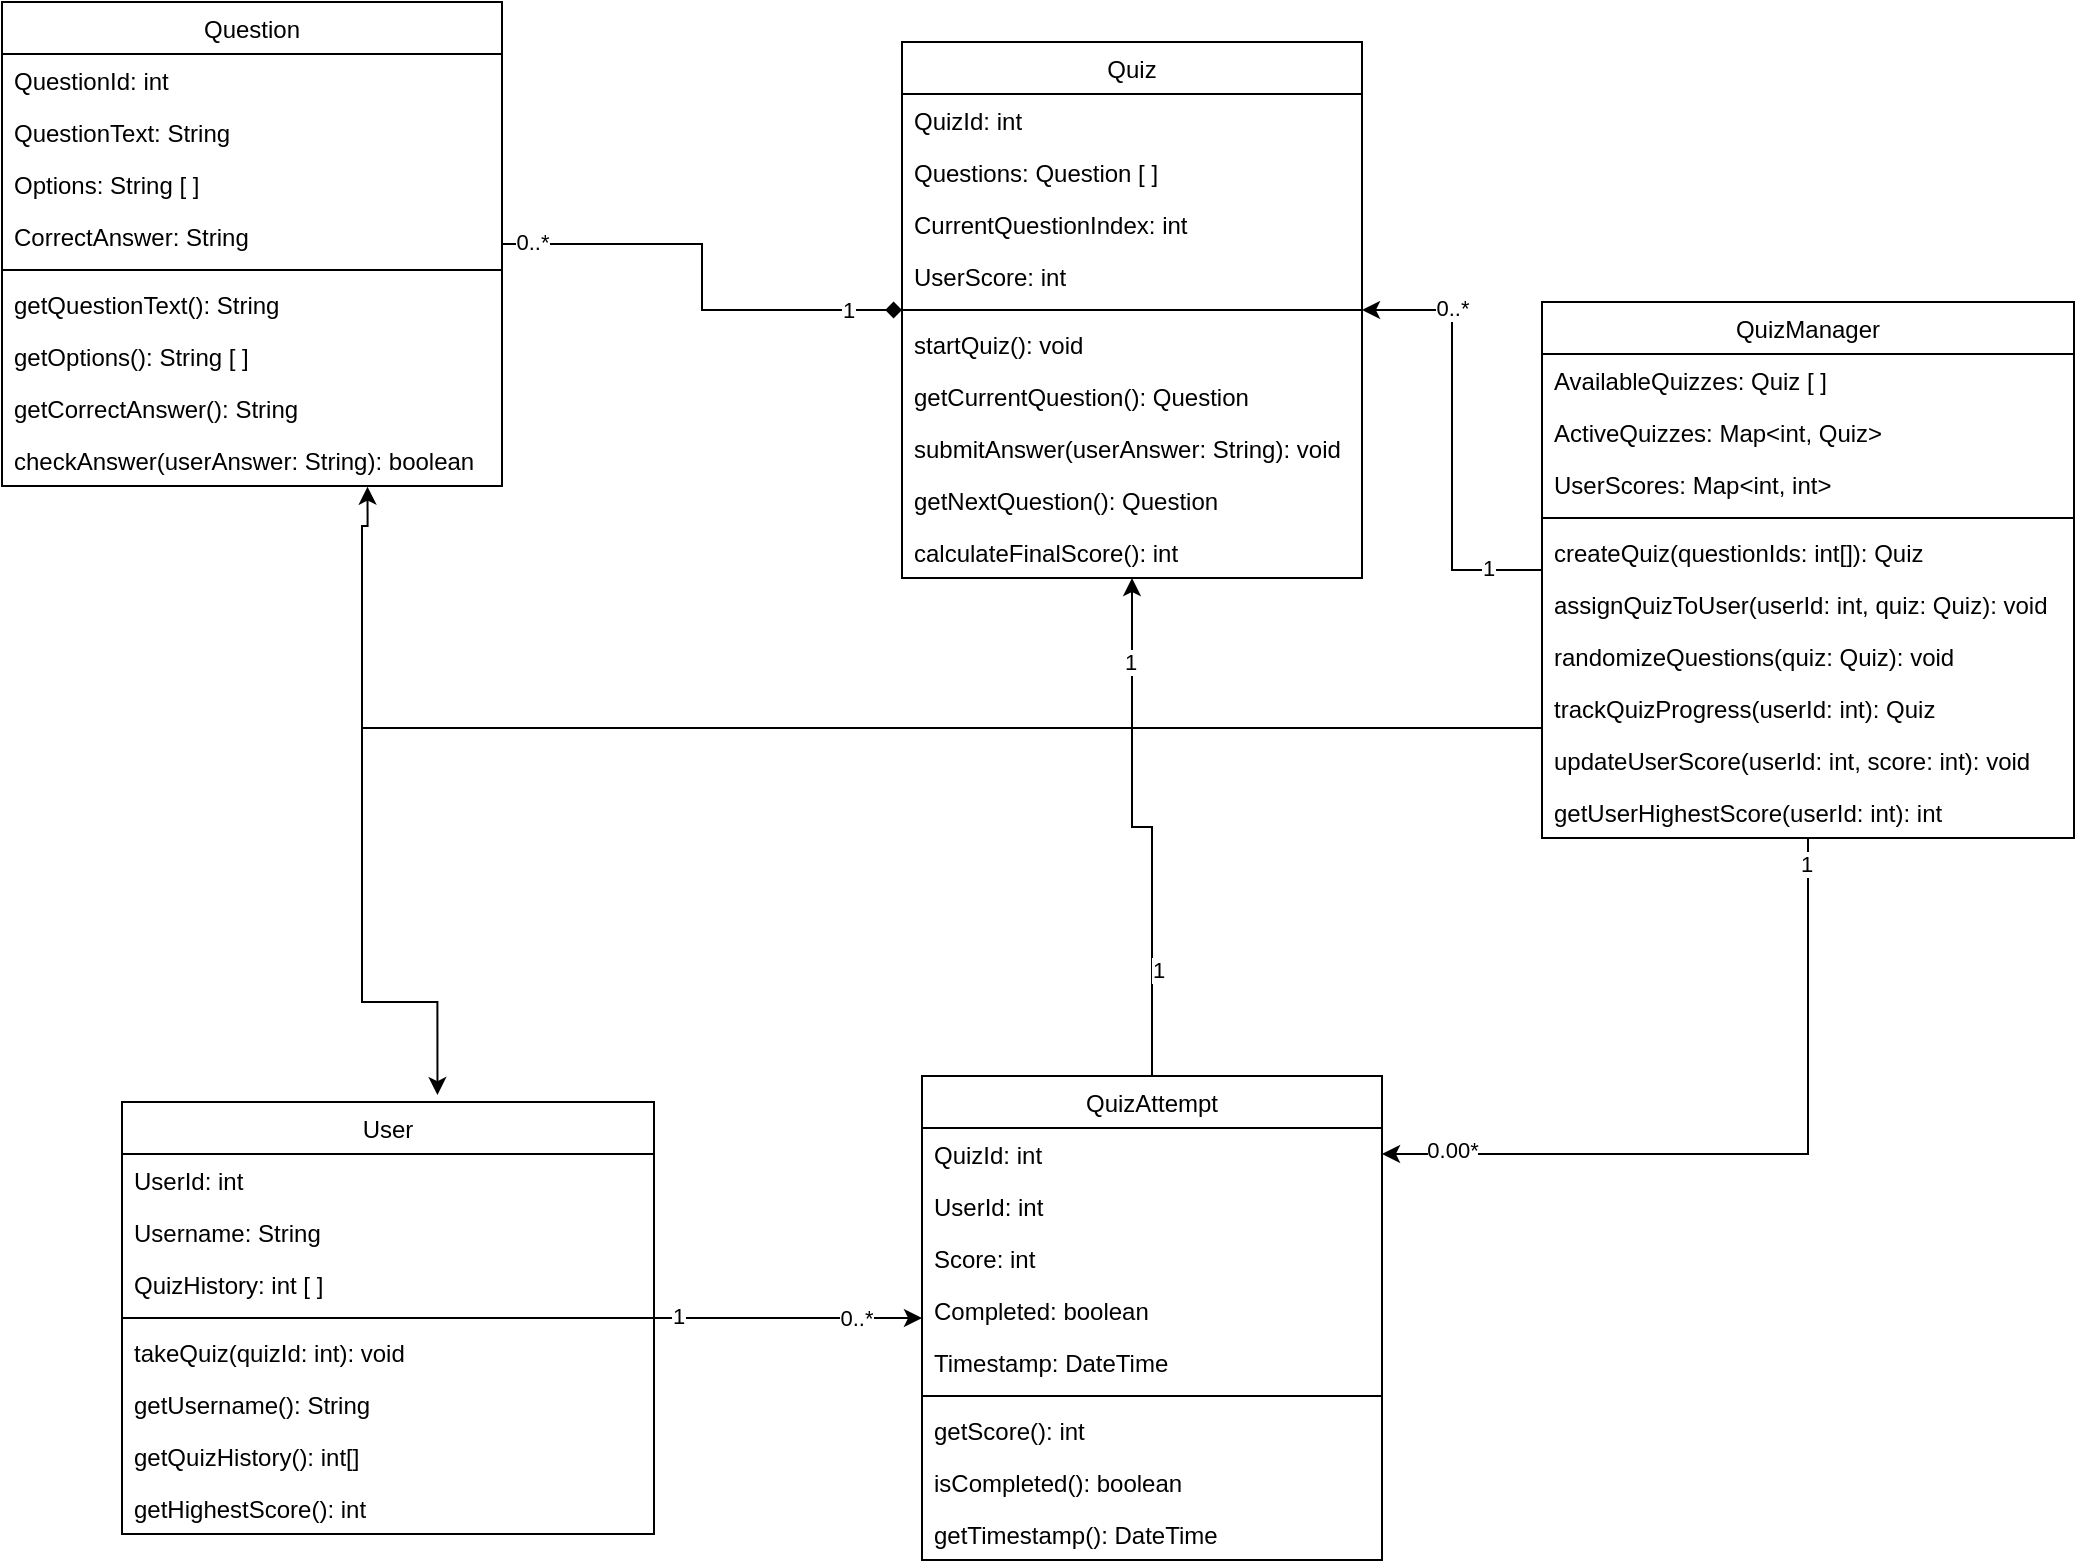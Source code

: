 <mxfile version="22.1.11" type="device">
  <diagram id="C5RBs43oDa-KdzZeNtuy" name="Page-1">
    <mxGraphModel dx="2439" dy="2075" grid="1" gridSize="10" guides="1" tooltips="1" connect="1" arrows="1" fold="1" page="1" pageScale="1" pageWidth="827" pageHeight="1169" math="0" shadow="0">
      <root>
        <mxCell id="WIyWlLk6GJQsqaUBKTNV-0" />
        <mxCell id="WIyWlLk6GJQsqaUBKTNV-1" parent="WIyWlLk6GJQsqaUBKTNV-0" />
        <mxCell id="WWZetk08rl-8ldw0LOdi-152" style="edgeStyle=orthogonalEdgeStyle;rounded=0;orthogonalLoop=1;jettySize=auto;html=1;endArrow=diamond;endFill=1;" edge="1" parent="WIyWlLk6GJQsqaUBKTNV-1" source="WWZetk08rl-8ldw0LOdi-51" target="WWZetk08rl-8ldw0LOdi-61">
          <mxGeometry relative="1" as="geometry" />
        </mxCell>
        <mxCell id="WWZetk08rl-8ldw0LOdi-153" value="0..*" style="edgeLabel;html=1;align=center;verticalAlign=middle;resizable=0;points=[];" vertex="1" connectable="0" parent="WWZetk08rl-8ldw0LOdi-152">
          <mxGeometry x="-0.873" y="1" relative="1" as="geometry">
            <mxPoint as="offset" />
          </mxGeometry>
        </mxCell>
        <mxCell id="WWZetk08rl-8ldw0LOdi-154" value="1" style="edgeLabel;html=1;align=center;verticalAlign=middle;resizable=0;points=[];" vertex="1" connectable="0" parent="WWZetk08rl-8ldw0LOdi-152">
          <mxGeometry x="0.769" relative="1" as="geometry">
            <mxPoint as="offset" />
          </mxGeometry>
        </mxCell>
        <mxCell id="WWZetk08rl-8ldw0LOdi-51" value="Question" style="swimlane;fontStyle=0;align=center;verticalAlign=top;childLayout=stackLayout;horizontal=1;startSize=26;horizontalStack=0;resizeParent=1;resizeLast=0;collapsible=1;marginBottom=0;rounded=0;shadow=0;strokeWidth=1;" vertex="1" parent="WIyWlLk6GJQsqaUBKTNV-1">
          <mxGeometry x="-240" y="-160" width="250" height="242" as="geometry">
            <mxRectangle x="230" y="140" width="160" height="26" as="alternateBounds" />
          </mxGeometry>
        </mxCell>
        <mxCell id="WWZetk08rl-8ldw0LOdi-52" value="QuestionId: int" style="text;align=left;verticalAlign=top;spacingLeft=4;spacingRight=4;overflow=hidden;rotatable=0;points=[[0,0.5],[1,0.5]];portConstraint=eastwest;" vertex="1" parent="WWZetk08rl-8ldw0LOdi-51">
          <mxGeometry y="26" width="250" height="26" as="geometry" />
        </mxCell>
        <mxCell id="WWZetk08rl-8ldw0LOdi-53" value="QuestionText: String" style="text;align=left;verticalAlign=top;spacingLeft=4;spacingRight=4;overflow=hidden;rotatable=0;points=[[0,0.5],[1,0.5]];portConstraint=eastwest;" vertex="1" parent="WWZetk08rl-8ldw0LOdi-51">
          <mxGeometry y="52" width="250" height="26" as="geometry" />
        </mxCell>
        <mxCell id="WWZetk08rl-8ldw0LOdi-54" value="Options: String [ ]" style="text;align=left;verticalAlign=top;spacingLeft=4;spacingRight=4;overflow=hidden;rotatable=0;points=[[0,0.5],[1,0.5]];portConstraint=eastwest;rounded=0;shadow=0;html=0;" vertex="1" parent="WWZetk08rl-8ldw0LOdi-51">
          <mxGeometry y="78" width="250" height="26" as="geometry" />
        </mxCell>
        <mxCell id="WWZetk08rl-8ldw0LOdi-55" value="CorrectAnswer: String" style="text;align=left;verticalAlign=top;spacingLeft=4;spacingRight=4;overflow=hidden;rotatable=0;points=[[0,0.5],[1,0.5]];portConstraint=eastwest;rounded=0;shadow=0;html=0;" vertex="1" parent="WWZetk08rl-8ldw0LOdi-51">
          <mxGeometry y="104" width="250" height="26" as="geometry" />
        </mxCell>
        <mxCell id="WWZetk08rl-8ldw0LOdi-57" value="" style="line;html=1;strokeWidth=1;align=left;verticalAlign=middle;spacingTop=-1;spacingLeft=3;spacingRight=3;rotatable=0;labelPosition=right;points=[];portConstraint=eastwest;" vertex="1" parent="WWZetk08rl-8ldw0LOdi-51">
          <mxGeometry y="130" width="250" height="8" as="geometry" />
        </mxCell>
        <mxCell id="WWZetk08rl-8ldw0LOdi-58" value="getQuestionText(): String" style="text;align=left;verticalAlign=top;spacingLeft=4;spacingRight=4;overflow=hidden;rotatable=0;points=[[0,0.5],[1,0.5]];portConstraint=eastwest;" vertex="1" parent="WWZetk08rl-8ldw0LOdi-51">
          <mxGeometry y="138" width="250" height="26" as="geometry" />
        </mxCell>
        <mxCell id="WWZetk08rl-8ldw0LOdi-59" value="getOptions(): String [ ]" style="text;align=left;verticalAlign=top;spacingLeft=4;spacingRight=4;overflow=hidden;rotatable=0;points=[[0,0.5],[1,0.5]];portConstraint=eastwest;" vertex="1" parent="WWZetk08rl-8ldw0LOdi-51">
          <mxGeometry y="164" width="250" height="26" as="geometry" />
        </mxCell>
        <mxCell id="WWZetk08rl-8ldw0LOdi-60" value="getCorrectAnswer(): String" style="text;align=left;verticalAlign=top;spacingLeft=4;spacingRight=4;overflow=hidden;rotatable=0;points=[[0,0.5],[1,0.5]];portConstraint=eastwest;" vertex="1" parent="WWZetk08rl-8ldw0LOdi-51">
          <mxGeometry y="190" width="250" height="26" as="geometry" />
        </mxCell>
        <mxCell id="WWZetk08rl-8ldw0LOdi-96" value="checkAnswer(userAnswer: String): boolean" style="text;align=left;verticalAlign=top;spacingLeft=4;spacingRight=4;overflow=hidden;rotatable=0;points=[[0,0.5],[1,0.5]];portConstraint=eastwest;" vertex="1" parent="WWZetk08rl-8ldw0LOdi-51">
          <mxGeometry y="216" width="250" height="26" as="geometry" />
        </mxCell>
        <mxCell id="WWZetk08rl-8ldw0LOdi-61" value="Quiz" style="swimlane;fontStyle=0;align=center;verticalAlign=top;childLayout=stackLayout;horizontal=1;startSize=26;horizontalStack=0;resizeParent=1;resizeLast=0;collapsible=1;marginBottom=0;rounded=0;shadow=0;strokeWidth=1;" vertex="1" parent="WIyWlLk6GJQsqaUBKTNV-1">
          <mxGeometry x="210" y="-140" width="230" height="268" as="geometry">
            <mxRectangle x="130" y="380" width="160" height="26" as="alternateBounds" />
          </mxGeometry>
        </mxCell>
        <mxCell id="WWZetk08rl-8ldw0LOdi-62" value="QuizId: int" style="text;align=left;verticalAlign=top;spacingLeft=4;spacingRight=4;overflow=hidden;rotatable=0;points=[[0,0.5],[1,0.5]];portConstraint=eastwest;" vertex="1" parent="WWZetk08rl-8ldw0LOdi-61">
          <mxGeometry y="26" width="230" height="26" as="geometry" />
        </mxCell>
        <mxCell id="WWZetk08rl-8ldw0LOdi-63" value="Questions: Question [ ]" style="text;align=left;verticalAlign=top;spacingLeft=4;spacingRight=4;overflow=hidden;rotatable=0;points=[[0,0.5],[1,0.5]];portConstraint=eastwest;rounded=0;shadow=0;html=0;" vertex="1" parent="WWZetk08rl-8ldw0LOdi-61">
          <mxGeometry y="52" width="230" height="26" as="geometry" />
        </mxCell>
        <mxCell id="WWZetk08rl-8ldw0LOdi-64" value="CurrentQuestionIndex: int" style="text;align=left;verticalAlign=top;spacingLeft=4;spacingRight=4;overflow=hidden;rotatable=0;points=[[0,0.5],[1,0.5]];portConstraint=eastwest;rounded=0;shadow=0;html=0;" vertex="1" parent="WWZetk08rl-8ldw0LOdi-61">
          <mxGeometry y="78" width="230" height="26" as="geometry" />
        </mxCell>
        <mxCell id="WWZetk08rl-8ldw0LOdi-65" value="UserScore: int" style="text;align=left;verticalAlign=top;spacingLeft=4;spacingRight=4;overflow=hidden;rotatable=0;points=[[0,0.5],[1,0.5]];portConstraint=eastwest;rounded=0;shadow=0;html=0;" vertex="1" parent="WWZetk08rl-8ldw0LOdi-61">
          <mxGeometry y="104" width="230" height="26" as="geometry" />
        </mxCell>
        <mxCell id="WWZetk08rl-8ldw0LOdi-67" value="" style="line;html=1;strokeWidth=1;align=left;verticalAlign=middle;spacingTop=-1;spacingLeft=3;spacingRight=3;rotatable=0;labelPosition=right;points=[];portConstraint=eastwest;" vertex="1" parent="WWZetk08rl-8ldw0LOdi-61">
          <mxGeometry y="130" width="230" height="8" as="geometry" />
        </mxCell>
        <mxCell id="WWZetk08rl-8ldw0LOdi-68" value="startQuiz(): void" style="text;align=left;verticalAlign=top;spacingLeft=4;spacingRight=4;overflow=hidden;rotatable=0;points=[[0,0.5],[1,0.5]];portConstraint=eastwest;fontStyle=0" vertex="1" parent="WWZetk08rl-8ldw0LOdi-61">
          <mxGeometry y="138" width="230" height="26" as="geometry" />
        </mxCell>
        <mxCell id="WWZetk08rl-8ldw0LOdi-69" value="getCurrentQuestion(): Question" style="text;align=left;verticalAlign=top;spacingLeft=4;spacingRight=4;overflow=hidden;rotatable=0;points=[[0,0.5],[1,0.5]];portConstraint=eastwest;" vertex="1" parent="WWZetk08rl-8ldw0LOdi-61">
          <mxGeometry y="164" width="230" height="26" as="geometry" />
        </mxCell>
        <mxCell id="WWZetk08rl-8ldw0LOdi-70" value="submitAnswer(userAnswer: String): void" style="text;align=left;verticalAlign=top;spacingLeft=4;spacingRight=4;overflow=hidden;rotatable=0;points=[[0,0.5],[1,0.5]];portConstraint=eastwest;" vertex="1" parent="WWZetk08rl-8ldw0LOdi-61">
          <mxGeometry y="190" width="230" height="26" as="geometry" />
        </mxCell>
        <mxCell id="WWZetk08rl-8ldw0LOdi-71" value="getNextQuestion(): Question" style="text;align=left;verticalAlign=top;spacingLeft=4;spacingRight=4;overflow=hidden;rotatable=0;points=[[0,0.5],[1,0.5]];portConstraint=eastwest;" vertex="1" parent="WWZetk08rl-8ldw0LOdi-61">
          <mxGeometry y="216" width="230" height="26" as="geometry" />
        </mxCell>
        <mxCell id="WWZetk08rl-8ldw0LOdi-97" value="calculateFinalScore(): int" style="text;align=left;verticalAlign=top;spacingLeft=4;spacingRight=4;overflow=hidden;rotatable=0;points=[[0,0.5],[1,0.5]];portConstraint=eastwest;" vertex="1" parent="WWZetk08rl-8ldw0LOdi-61">
          <mxGeometry y="242" width="230" height="26" as="geometry" />
        </mxCell>
        <mxCell id="WWZetk08rl-8ldw0LOdi-126" style="edgeStyle=orthogonalEdgeStyle;rounded=0;orthogonalLoop=1;jettySize=auto;html=1;" edge="1" parent="WIyWlLk6GJQsqaUBKTNV-1" source="WWZetk08rl-8ldw0LOdi-84" target="WWZetk08rl-8ldw0LOdi-108">
          <mxGeometry relative="1" as="geometry" />
        </mxCell>
        <mxCell id="WWZetk08rl-8ldw0LOdi-127" value="1" style="edgeLabel;html=1;align=center;verticalAlign=middle;resizable=0;points=[];" vertex="1" connectable="0" parent="WWZetk08rl-8ldw0LOdi-126">
          <mxGeometry x="-0.826" y="1" relative="1" as="geometry">
            <mxPoint as="offset" />
          </mxGeometry>
        </mxCell>
        <mxCell id="WWZetk08rl-8ldw0LOdi-128" value="0..*" style="edgeLabel;html=1;align=center;verticalAlign=middle;resizable=0;points=[];" vertex="1" connectable="0" parent="WWZetk08rl-8ldw0LOdi-126">
          <mxGeometry x="0.505" relative="1" as="geometry">
            <mxPoint as="offset" />
          </mxGeometry>
        </mxCell>
        <mxCell id="WWZetk08rl-8ldw0LOdi-84" value="User " style="swimlane;fontStyle=0;align=center;verticalAlign=top;childLayout=stackLayout;horizontal=1;startSize=26;horizontalStack=0;resizeParent=1;resizeLast=0;collapsible=1;marginBottom=0;rounded=0;shadow=0;strokeWidth=1;" vertex="1" parent="WIyWlLk6GJQsqaUBKTNV-1">
          <mxGeometry x="-180" y="390" width="266" height="216" as="geometry">
            <mxRectangle x="550" y="140" width="160" height="26" as="alternateBounds" />
          </mxGeometry>
        </mxCell>
        <mxCell id="WWZetk08rl-8ldw0LOdi-85" value="UserId: int" style="text;align=left;verticalAlign=top;spacingLeft=4;spacingRight=4;overflow=hidden;rotatable=0;points=[[0,0.5],[1,0.5]];portConstraint=eastwest;" vertex="1" parent="WWZetk08rl-8ldw0LOdi-84">
          <mxGeometry y="26" width="266" height="26" as="geometry" />
        </mxCell>
        <mxCell id="WWZetk08rl-8ldw0LOdi-86" value="Username: String" style="text;align=left;verticalAlign=top;spacingLeft=4;spacingRight=4;overflow=hidden;rotatable=0;points=[[0,0.5],[1,0.5]];portConstraint=eastwest;" vertex="1" parent="WWZetk08rl-8ldw0LOdi-84">
          <mxGeometry y="52" width="266" height="26" as="geometry" />
        </mxCell>
        <mxCell id="WWZetk08rl-8ldw0LOdi-87" value="QuizHistory: int [ ]" style="text;align=left;verticalAlign=top;spacingLeft=4;spacingRight=4;overflow=hidden;rotatable=0;points=[[0,0.5],[1,0.5]];portConstraint=eastwest;rounded=0;shadow=0;html=0;" vertex="1" parent="WWZetk08rl-8ldw0LOdi-84">
          <mxGeometry y="78" width="266" height="26" as="geometry" />
        </mxCell>
        <mxCell id="WWZetk08rl-8ldw0LOdi-90" value="" style="line;html=1;strokeWidth=1;align=left;verticalAlign=middle;spacingTop=-1;spacingLeft=3;spacingRight=3;rotatable=0;labelPosition=right;points=[];portConstraint=eastwest;" vertex="1" parent="WWZetk08rl-8ldw0LOdi-84">
          <mxGeometry y="104" width="266" height="8" as="geometry" />
        </mxCell>
        <mxCell id="WWZetk08rl-8ldw0LOdi-91" value="takeQuiz(quizId: int): void" style="text;align=left;verticalAlign=top;spacingLeft=4;spacingRight=4;overflow=hidden;rotatable=0;points=[[0,0.5],[1,0.5]];portConstraint=eastwest;" vertex="1" parent="WWZetk08rl-8ldw0LOdi-84">
          <mxGeometry y="112" width="266" height="26" as="geometry" />
        </mxCell>
        <mxCell id="WWZetk08rl-8ldw0LOdi-92" value="getUsername(): String" style="text;align=left;verticalAlign=top;spacingLeft=4;spacingRight=4;overflow=hidden;rotatable=0;points=[[0,0.5],[1,0.5]];portConstraint=eastwest;" vertex="1" parent="WWZetk08rl-8ldw0LOdi-84">
          <mxGeometry y="138" width="266" height="26" as="geometry" />
        </mxCell>
        <mxCell id="WWZetk08rl-8ldw0LOdi-93" value="getQuizHistory(): int[]" style="text;align=left;verticalAlign=top;spacingLeft=4;spacingRight=4;overflow=hidden;rotatable=0;points=[[0,0.5],[1,0.5]];portConstraint=eastwest;" vertex="1" parent="WWZetk08rl-8ldw0LOdi-84">
          <mxGeometry y="164" width="266" height="26" as="geometry" />
        </mxCell>
        <mxCell id="WWZetk08rl-8ldw0LOdi-106" value="getHighestScore(): int" style="text;align=left;verticalAlign=top;spacingLeft=4;spacingRight=4;overflow=hidden;rotatable=0;points=[[0,0.5],[1,0.5]];portConstraint=eastwest;" vertex="1" parent="WWZetk08rl-8ldw0LOdi-84">
          <mxGeometry y="190" width="266" height="26" as="geometry" />
        </mxCell>
        <mxCell id="WWZetk08rl-8ldw0LOdi-133" style="edgeStyle=orthogonalEdgeStyle;rounded=0;orthogonalLoop=1;jettySize=auto;html=1;" edge="1" parent="WIyWlLk6GJQsqaUBKTNV-1" source="WWZetk08rl-8ldw0LOdi-98" target="WWZetk08rl-8ldw0LOdi-61">
          <mxGeometry relative="1" as="geometry" />
        </mxCell>
        <mxCell id="WWZetk08rl-8ldw0LOdi-134" value="1" style="edgeLabel;html=1;align=center;verticalAlign=middle;resizable=0;points=[];" vertex="1" connectable="0" parent="WWZetk08rl-8ldw0LOdi-133">
          <mxGeometry x="-0.753" y="-1" relative="1" as="geometry">
            <mxPoint as="offset" />
          </mxGeometry>
        </mxCell>
        <mxCell id="WWZetk08rl-8ldw0LOdi-135" value="0..*" style="edgeLabel;html=1;align=center;verticalAlign=middle;resizable=0;points=[];" vertex="1" connectable="0" parent="WWZetk08rl-8ldw0LOdi-133">
          <mxGeometry x="0.597" y="-1" relative="1" as="geometry">
            <mxPoint as="offset" />
          </mxGeometry>
        </mxCell>
        <mxCell id="WWZetk08rl-8ldw0LOdi-149" style="edgeStyle=orthogonalEdgeStyle;rounded=0;orthogonalLoop=1;jettySize=auto;html=1;entryX=1;entryY=0.5;entryDx=0;entryDy=0;" edge="1" parent="WIyWlLk6GJQsqaUBKTNV-1" source="WWZetk08rl-8ldw0LOdi-98" target="WWZetk08rl-8ldw0LOdi-109">
          <mxGeometry relative="1" as="geometry" />
        </mxCell>
        <mxCell id="WWZetk08rl-8ldw0LOdi-150" value="1" style="edgeLabel;html=1;align=center;verticalAlign=middle;resizable=0;points=[];" vertex="1" connectable="0" parent="WWZetk08rl-8ldw0LOdi-149">
          <mxGeometry x="-0.93" y="-1" relative="1" as="geometry">
            <mxPoint as="offset" />
          </mxGeometry>
        </mxCell>
        <mxCell id="WWZetk08rl-8ldw0LOdi-151" value="0.00*" style="edgeLabel;html=1;align=center;verticalAlign=middle;resizable=0;points=[];" vertex="1" connectable="0" parent="WWZetk08rl-8ldw0LOdi-149">
          <mxGeometry x="0.814" y="-2" relative="1" as="geometry">
            <mxPoint as="offset" />
          </mxGeometry>
        </mxCell>
        <mxCell id="WWZetk08rl-8ldw0LOdi-98" value="QuizManager" style="swimlane;fontStyle=0;align=center;verticalAlign=top;childLayout=stackLayout;horizontal=1;startSize=26;horizontalStack=0;resizeParent=1;resizeLast=0;collapsible=1;marginBottom=0;rounded=0;shadow=0;strokeWidth=1;" vertex="1" parent="WIyWlLk6GJQsqaUBKTNV-1">
          <mxGeometry x="530" y="-10" width="266" height="268" as="geometry">
            <mxRectangle x="550" y="140" width="160" height="26" as="alternateBounds" />
          </mxGeometry>
        </mxCell>
        <mxCell id="WWZetk08rl-8ldw0LOdi-99" value="AvailableQuizzes: Quiz [ ]" style="text;align=left;verticalAlign=top;spacingLeft=4;spacingRight=4;overflow=hidden;rotatable=0;points=[[0,0.5],[1,0.5]];portConstraint=eastwest;" vertex="1" parent="WWZetk08rl-8ldw0LOdi-98">
          <mxGeometry y="26" width="266" height="26" as="geometry" />
        </mxCell>
        <mxCell id="WWZetk08rl-8ldw0LOdi-100" value="ActiveQuizzes: Map&lt;int, Quiz&gt;" style="text;align=left;verticalAlign=top;spacingLeft=4;spacingRight=4;overflow=hidden;rotatable=0;points=[[0,0.5],[1,0.5]];portConstraint=eastwest;" vertex="1" parent="WWZetk08rl-8ldw0LOdi-98">
          <mxGeometry y="52" width="266" height="26" as="geometry" />
        </mxCell>
        <mxCell id="WWZetk08rl-8ldw0LOdi-101" value="UserScores: Map&lt;int, int&gt;" style="text;align=left;verticalAlign=top;spacingLeft=4;spacingRight=4;overflow=hidden;rotatable=0;points=[[0,0.5],[1,0.5]];portConstraint=eastwest;rounded=0;shadow=0;html=0;" vertex="1" parent="WWZetk08rl-8ldw0LOdi-98">
          <mxGeometry y="78" width="266" height="26" as="geometry" />
        </mxCell>
        <mxCell id="WWZetk08rl-8ldw0LOdi-102" value="" style="line;html=1;strokeWidth=1;align=left;verticalAlign=middle;spacingTop=-1;spacingLeft=3;spacingRight=3;rotatable=0;labelPosition=right;points=[];portConstraint=eastwest;" vertex="1" parent="WWZetk08rl-8ldw0LOdi-98">
          <mxGeometry y="104" width="266" height="8" as="geometry" />
        </mxCell>
        <mxCell id="WWZetk08rl-8ldw0LOdi-103" value="createQuiz(questionIds: int[]): Quiz" style="text;align=left;verticalAlign=top;spacingLeft=4;spacingRight=4;overflow=hidden;rotatable=0;points=[[0,0.5],[1,0.5]];portConstraint=eastwest;" vertex="1" parent="WWZetk08rl-8ldw0LOdi-98">
          <mxGeometry y="112" width="266" height="26" as="geometry" />
        </mxCell>
        <mxCell id="WWZetk08rl-8ldw0LOdi-104" value="assignQuizToUser(userId: int, quiz: Quiz): void" style="text;align=left;verticalAlign=top;spacingLeft=4;spacingRight=4;overflow=hidden;rotatable=0;points=[[0,0.5],[1,0.5]];portConstraint=eastwest;" vertex="1" parent="WWZetk08rl-8ldw0LOdi-98">
          <mxGeometry y="138" width="266" height="26" as="geometry" />
        </mxCell>
        <mxCell id="WWZetk08rl-8ldw0LOdi-105" value="randomizeQuestions(quiz: Quiz): void" style="text;align=left;verticalAlign=top;spacingLeft=4;spacingRight=4;overflow=hidden;rotatable=0;points=[[0,0.5],[1,0.5]];portConstraint=eastwest;" vertex="1" parent="WWZetk08rl-8ldw0LOdi-98">
          <mxGeometry y="164" width="266" height="26" as="geometry" />
        </mxCell>
        <mxCell id="WWZetk08rl-8ldw0LOdi-120" value="trackQuizProgress(userId: int): Quiz" style="text;align=left;verticalAlign=top;spacingLeft=4;spacingRight=4;overflow=hidden;rotatable=0;points=[[0,0.5],[1,0.5]];portConstraint=eastwest;" vertex="1" parent="WWZetk08rl-8ldw0LOdi-98">
          <mxGeometry y="190" width="266" height="26" as="geometry" />
        </mxCell>
        <mxCell id="WWZetk08rl-8ldw0LOdi-121" value="updateUserScore(userId: int, score: int): void" style="text;align=left;verticalAlign=top;spacingLeft=4;spacingRight=4;overflow=hidden;rotatable=0;points=[[0,0.5],[1,0.5]];portConstraint=eastwest;" vertex="1" parent="WWZetk08rl-8ldw0LOdi-98">
          <mxGeometry y="216" width="266" height="26" as="geometry" />
        </mxCell>
        <mxCell id="WWZetk08rl-8ldw0LOdi-122" value="getUserHighestScore(userId: int): int" style="text;align=left;verticalAlign=top;spacingLeft=4;spacingRight=4;overflow=hidden;rotatable=0;points=[[0,0.5],[1,0.5]];portConstraint=eastwest;" vertex="1" parent="WWZetk08rl-8ldw0LOdi-98">
          <mxGeometry y="242" width="266" height="26" as="geometry" />
        </mxCell>
        <mxCell id="WWZetk08rl-8ldw0LOdi-130" style="edgeStyle=orthogonalEdgeStyle;rounded=0;orthogonalLoop=1;jettySize=auto;html=1;" edge="1" parent="WIyWlLk6GJQsqaUBKTNV-1" source="WWZetk08rl-8ldw0LOdi-108" target="WWZetk08rl-8ldw0LOdi-61">
          <mxGeometry relative="1" as="geometry" />
        </mxCell>
        <mxCell id="WWZetk08rl-8ldw0LOdi-131" value="1" style="edgeLabel;html=1;align=center;verticalAlign=middle;resizable=0;points=[];" vertex="1" connectable="0" parent="WWZetk08rl-8ldw0LOdi-130">
          <mxGeometry x="0.674" y="1" relative="1" as="geometry">
            <mxPoint as="offset" />
          </mxGeometry>
        </mxCell>
        <mxCell id="WWZetk08rl-8ldw0LOdi-132" value="1" style="edgeLabel;html=1;align=center;verticalAlign=middle;resizable=0;points=[];" vertex="1" connectable="0" parent="WWZetk08rl-8ldw0LOdi-130">
          <mxGeometry x="-0.588" y="-3" relative="1" as="geometry">
            <mxPoint as="offset" />
          </mxGeometry>
        </mxCell>
        <mxCell id="WWZetk08rl-8ldw0LOdi-108" value="QuizAttempt" style="swimlane;fontStyle=0;align=center;verticalAlign=top;childLayout=stackLayout;horizontal=1;startSize=26;horizontalStack=0;resizeParent=1;resizeLast=0;collapsible=1;marginBottom=0;rounded=0;shadow=0;strokeWidth=1;" vertex="1" parent="WIyWlLk6GJQsqaUBKTNV-1">
          <mxGeometry x="220" y="377" width="230" height="242" as="geometry">
            <mxRectangle x="130" y="380" width="160" height="26" as="alternateBounds" />
          </mxGeometry>
        </mxCell>
        <mxCell id="WWZetk08rl-8ldw0LOdi-109" value="QuizId: int" style="text;align=left;verticalAlign=top;spacingLeft=4;spacingRight=4;overflow=hidden;rotatable=0;points=[[0,0.5],[1,0.5]];portConstraint=eastwest;" vertex="1" parent="WWZetk08rl-8ldw0LOdi-108">
          <mxGeometry y="26" width="230" height="26" as="geometry" />
        </mxCell>
        <mxCell id="WWZetk08rl-8ldw0LOdi-110" value="UserId: int" style="text;align=left;verticalAlign=top;spacingLeft=4;spacingRight=4;overflow=hidden;rotatable=0;points=[[0,0.5],[1,0.5]];portConstraint=eastwest;rounded=0;shadow=0;html=0;" vertex="1" parent="WWZetk08rl-8ldw0LOdi-108">
          <mxGeometry y="52" width="230" height="26" as="geometry" />
        </mxCell>
        <mxCell id="WWZetk08rl-8ldw0LOdi-111" value="Score: int" style="text;align=left;verticalAlign=top;spacingLeft=4;spacingRight=4;overflow=hidden;rotatable=0;points=[[0,0.5],[1,0.5]];portConstraint=eastwest;rounded=0;shadow=0;html=0;" vertex="1" parent="WWZetk08rl-8ldw0LOdi-108">
          <mxGeometry y="78" width="230" height="26" as="geometry" />
        </mxCell>
        <mxCell id="WWZetk08rl-8ldw0LOdi-112" value="Completed: boolean" style="text;align=left;verticalAlign=top;spacingLeft=4;spacingRight=4;overflow=hidden;rotatable=0;points=[[0,0.5],[1,0.5]];portConstraint=eastwest;rounded=0;shadow=0;html=0;" vertex="1" parent="WWZetk08rl-8ldw0LOdi-108">
          <mxGeometry y="104" width="230" height="26" as="geometry" />
        </mxCell>
        <mxCell id="WWZetk08rl-8ldw0LOdi-119" value="Timestamp: DateTime" style="text;align=left;verticalAlign=top;spacingLeft=4;spacingRight=4;overflow=hidden;rotatable=0;points=[[0,0.5],[1,0.5]];portConstraint=eastwest;rounded=0;shadow=0;html=0;" vertex="1" parent="WWZetk08rl-8ldw0LOdi-108">
          <mxGeometry y="130" width="230" height="26" as="geometry" />
        </mxCell>
        <mxCell id="WWZetk08rl-8ldw0LOdi-113" value="" style="line;html=1;strokeWidth=1;align=left;verticalAlign=middle;spacingTop=-1;spacingLeft=3;spacingRight=3;rotatable=0;labelPosition=right;points=[];portConstraint=eastwest;" vertex="1" parent="WWZetk08rl-8ldw0LOdi-108">
          <mxGeometry y="156" width="230" height="8" as="geometry" />
        </mxCell>
        <mxCell id="WWZetk08rl-8ldw0LOdi-114" value="getScore(): int" style="text;align=left;verticalAlign=top;spacingLeft=4;spacingRight=4;overflow=hidden;rotatable=0;points=[[0,0.5],[1,0.5]];portConstraint=eastwest;fontStyle=0" vertex="1" parent="WWZetk08rl-8ldw0LOdi-108">
          <mxGeometry y="164" width="230" height="26" as="geometry" />
        </mxCell>
        <mxCell id="WWZetk08rl-8ldw0LOdi-115" value="isCompleted(): boolean" style="text;align=left;verticalAlign=top;spacingLeft=4;spacingRight=4;overflow=hidden;rotatable=0;points=[[0,0.5],[1,0.5]];portConstraint=eastwest;" vertex="1" parent="WWZetk08rl-8ldw0LOdi-108">
          <mxGeometry y="190" width="230" height="26" as="geometry" />
        </mxCell>
        <mxCell id="WWZetk08rl-8ldw0LOdi-116" value="getTimestamp(): DateTime" style="text;align=left;verticalAlign=top;spacingLeft=4;spacingRight=4;overflow=hidden;rotatable=0;points=[[0,0.5],[1,0.5]];portConstraint=eastwest;" vertex="1" parent="WWZetk08rl-8ldw0LOdi-108">
          <mxGeometry y="216" width="230" height="26" as="geometry" />
        </mxCell>
        <mxCell id="WWZetk08rl-8ldw0LOdi-147" style="edgeStyle=orthogonalEdgeStyle;rounded=0;orthogonalLoop=1;jettySize=auto;html=1;exitX=0;exitY=0.5;exitDx=0;exitDy=0;entryX=0.593;entryY=-0.016;entryDx=0;entryDy=0;entryPerimeter=0;" edge="1" parent="WIyWlLk6GJQsqaUBKTNV-1" source="WWZetk08rl-8ldw0LOdi-120" target="WWZetk08rl-8ldw0LOdi-84">
          <mxGeometry relative="1" as="geometry">
            <Array as="points">
              <mxPoint x="-60" y="203" />
              <mxPoint x="-60" y="340" />
              <mxPoint x="-22" y="340" />
            </Array>
          </mxGeometry>
        </mxCell>
        <mxCell id="WWZetk08rl-8ldw0LOdi-148" style="edgeStyle=orthogonalEdgeStyle;rounded=0;orthogonalLoop=1;jettySize=auto;html=1;exitX=0;exitY=0.5;exitDx=0;exitDy=0;entryX=0.731;entryY=1.013;entryDx=0;entryDy=0;entryPerimeter=0;" edge="1" parent="WIyWlLk6GJQsqaUBKTNV-1" source="WWZetk08rl-8ldw0LOdi-120" target="WWZetk08rl-8ldw0LOdi-96">
          <mxGeometry relative="1" as="geometry">
            <Array as="points">
              <mxPoint x="-60" y="203" />
              <mxPoint x="-60" y="102" />
            </Array>
          </mxGeometry>
        </mxCell>
      </root>
    </mxGraphModel>
  </diagram>
</mxfile>
